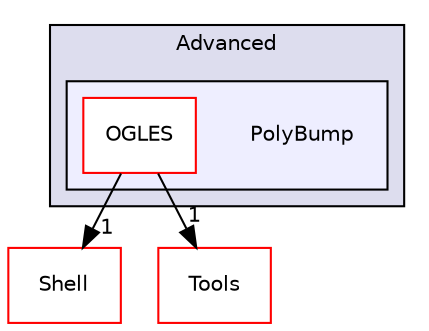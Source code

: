 digraph "PVR/SDK_3.4/Examples/Advanced/PolyBump" {
  compound=true
  node [ fontsize="10", fontname="Helvetica"];
  edge [ labelfontsize="10", labelfontname="Helvetica"];
  subgraph clusterdir_3311445bd4425c20b6c3fe25c066f270 {
    graph [ bgcolor="#ddddee", pencolor="black", label="Advanced" fontname="Helvetica", fontsize="10", URL="dir_3311445bd4425c20b6c3fe25c066f270.html"]
  subgraph clusterdir_64ca078f93ab182b78bd7384dc21b16d {
    graph [ bgcolor="#eeeeff", pencolor="black", label="" URL="dir_64ca078f93ab182b78bd7384dc21b16d.html"];
    dir_64ca078f93ab182b78bd7384dc21b16d [shape=plaintext label="PolyBump"];
    dir_5e8426eff5c172dfabb9bd661100d2d5 [shape=box label="OGLES" color="red" fillcolor="white" style="filled" URL="dir_5e8426eff5c172dfabb9bd661100d2d5.html"];
  }
  }
  dir_de41955a66a331b990d60d5323117a97 [shape=box label="Shell" fillcolor="white" style="filled" color="red" URL="dir_de41955a66a331b990d60d5323117a97.html"];
  dir_5222bd6691dac9df766f8a52293393a2 [shape=box label="Tools" fillcolor="white" style="filled" color="red" URL="dir_5222bd6691dac9df766f8a52293393a2.html"];
  dir_5e8426eff5c172dfabb9bd661100d2d5->dir_de41955a66a331b990d60d5323117a97 [headlabel="1", labeldistance=1.5 headhref="dir_000986_000133.html"];
  dir_5e8426eff5c172dfabb9bd661100d2d5->dir_5222bd6691dac9df766f8a52293393a2 [headlabel="1", labeldistance=1.5 headhref="dir_000986_001762.html"];
}
